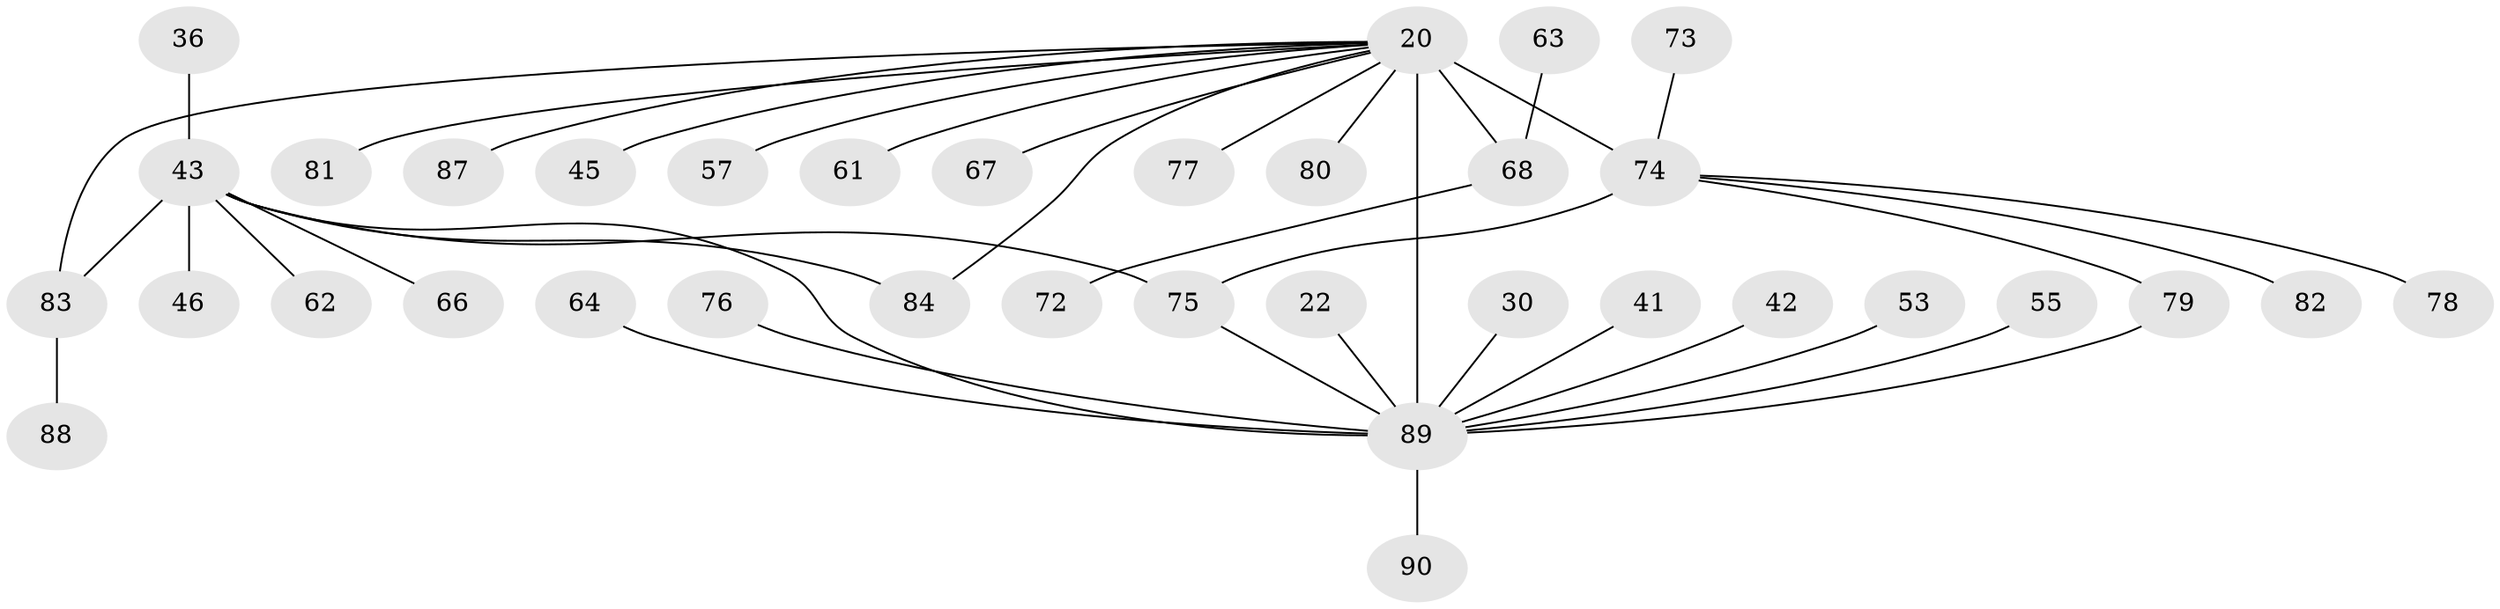 // original degree distribution, {5: 0.07777777777777778, 4: 0.011111111111111112, 12: 0.011111111111111112, 8: 0.03333333333333333, 7: 0.05555555555555555, 6: 0.03333333333333333, 11: 0.011111111111111112, 2: 0.15555555555555556, 1: 0.5555555555555556, 3: 0.05555555555555555}
// Generated by graph-tools (version 1.1) at 2025/57/03/04/25 21:57:28]
// undirected, 36 vertices, 40 edges
graph export_dot {
graph [start="1"]
  node [color=gray90,style=filled];
  20 [super="+18+7"];
  22;
  30;
  36;
  41;
  42;
  43 [super="+15+12"];
  45;
  46;
  53;
  55;
  57 [super="+27+31"];
  61;
  62 [super="+35"];
  63 [super="+24"];
  64;
  66;
  67;
  68 [super="+32+47+52+54+60"];
  72;
  73;
  74 [super="+4+28+33+44+56+59+65+69"];
  75 [super="+2"];
  76;
  77;
  78 [super="+39"];
  79 [super="+40"];
  80;
  81 [super="+49"];
  82;
  83 [super="+16+29"];
  84;
  87;
  88;
  89 [super="+86+8+11"];
  90;
  20 -- 80;
  20 -- 84;
  20 -- 87;
  20 -- 67;
  20 -- 74 [weight=3];
  20 -- 45;
  20 -- 77;
  20 -- 57;
  20 -- 81;
  20 -- 89 [weight=6];
  20 -- 61;
  20 -- 68 [weight=4];
  20 -- 83;
  22 -- 89;
  30 -- 89;
  36 -- 43;
  41 -- 89;
  42 -- 89;
  43 -- 89 [weight=7];
  43 -- 84;
  43 -- 46;
  43 -- 66;
  43 -- 62;
  43 -- 83 [weight=4];
  43 -- 75;
  53 -- 89;
  55 -- 89;
  63 -- 68;
  64 -- 89;
  68 -- 72;
  73 -- 74;
  74 -- 78;
  74 -- 79;
  74 -- 82;
  74 -- 75 [weight=4];
  75 -- 89;
  76 -- 89;
  79 -- 89;
  83 -- 88;
  89 -- 90;
}
